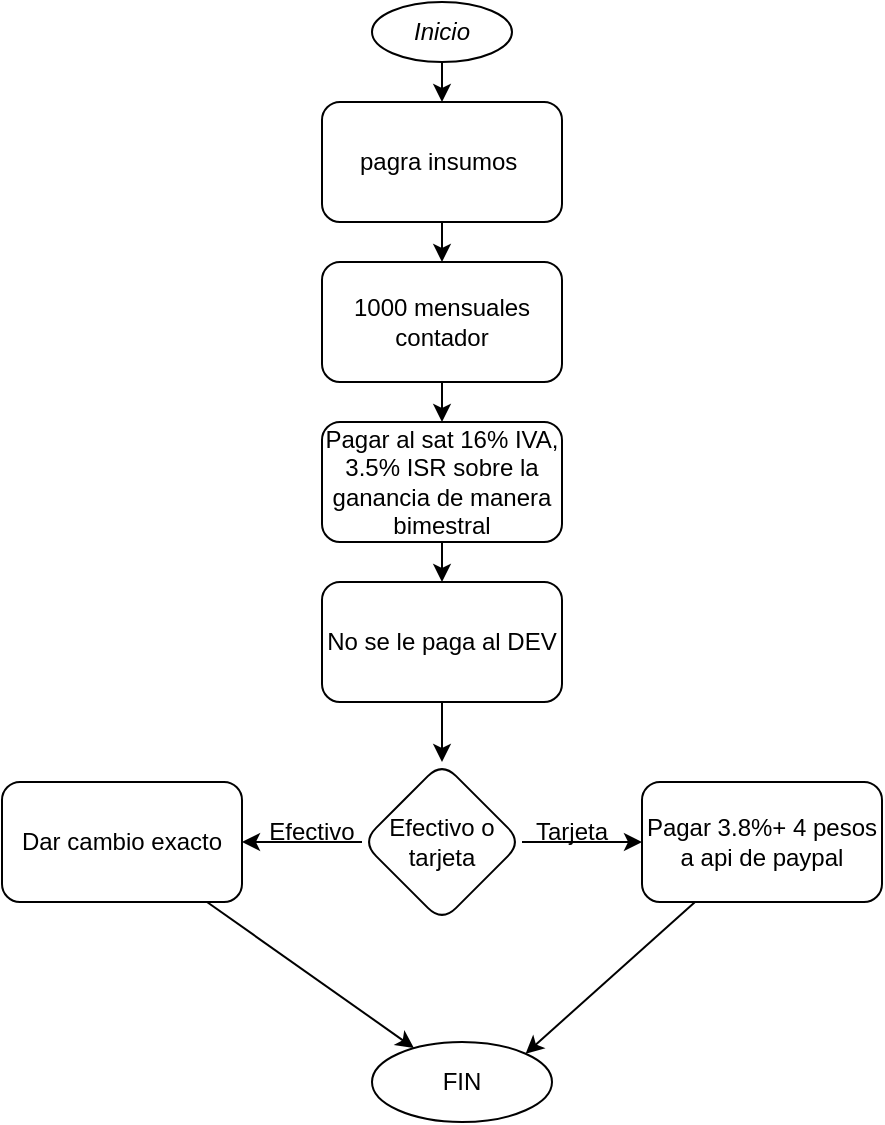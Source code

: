 <mxfile>
    <diagram id="pLGLy2DA_1WLFduSrOu8" name="Page-1">
        <mxGraphModel dx="784" dy="507" grid="1" gridSize="10" guides="1" tooltips="1" connect="1" arrows="1" fold="1" page="1" pageScale="1" pageWidth="850" pageHeight="1100" math="0" shadow="0">
            <root>
                <mxCell id="0"/>
                <mxCell id="1" parent="0"/>
                <mxCell id="3" value="&lt;i&gt;Inicio&lt;/i&gt;" style="ellipse;whiteSpace=wrap;html=1;" vertex="1" parent="1">
                    <mxGeometry x="260" y="60" width="70" height="30" as="geometry"/>
                </mxCell>
                <mxCell id="4" value="" style="endArrow=classic;html=1;exitX=0.5;exitY=1;exitDx=0;exitDy=0;" edge="1" parent="1" source="3" target="5">
                    <mxGeometry width="50" height="50" relative="1" as="geometry">
                        <mxPoint x="380" y="290" as="sourcePoint"/>
                        <mxPoint x="295" y="140" as="targetPoint"/>
                    </mxGeometry>
                </mxCell>
                <mxCell id="5" value="pagra insumos&amp;nbsp;" style="rounded=1;whiteSpace=wrap;html=1;" vertex="1" parent="1">
                    <mxGeometry x="235" y="110" width="120" height="60" as="geometry"/>
                </mxCell>
                <mxCell id="6" value="" style="endArrow=classic;html=1;exitX=0.5;exitY=1;exitDx=0;exitDy=0;" edge="1" parent="1" source="5" target="7">
                    <mxGeometry width="50" height="50" relative="1" as="geometry">
                        <mxPoint x="380" y="290" as="sourcePoint"/>
                        <mxPoint x="295" y="220" as="targetPoint"/>
                    </mxGeometry>
                </mxCell>
                <mxCell id="9" value="" style="edgeStyle=none;html=1;" edge="1" parent="1" source="7" target="8">
                    <mxGeometry relative="1" as="geometry"/>
                </mxCell>
                <mxCell id="7" value="1000 mensuales contador" style="rounded=1;whiteSpace=wrap;html=1;" vertex="1" parent="1">
                    <mxGeometry x="235" y="190" width="120" height="60" as="geometry"/>
                </mxCell>
                <mxCell id="11" value="" style="edgeStyle=none;html=1;" edge="1" parent="1" source="8" target="10">
                    <mxGeometry relative="1" as="geometry"/>
                </mxCell>
                <mxCell id="8" value="Pagar al sat 16% IVA, 3.5% ISR sobre la ganancia de manera bimestral" style="whiteSpace=wrap;html=1;rounded=1;" vertex="1" parent="1">
                    <mxGeometry x="235" y="270" width="120" height="60" as="geometry"/>
                </mxCell>
                <mxCell id="13" value="" style="edgeStyle=none;html=1;" edge="1" parent="1" source="10" target="12">
                    <mxGeometry relative="1" as="geometry"/>
                </mxCell>
                <mxCell id="10" value="No se le paga al DEV" style="whiteSpace=wrap;html=1;rounded=1;" vertex="1" parent="1">
                    <mxGeometry x="235" y="350" width="120" height="60" as="geometry"/>
                </mxCell>
                <mxCell id="17" value="" style="edgeStyle=none;html=1;" edge="1" parent="1" source="12" target="16">
                    <mxGeometry relative="1" as="geometry"/>
                </mxCell>
                <mxCell id="20" value="" style="edgeStyle=none;html=1;" edge="1" parent="1" source="12" target="19">
                    <mxGeometry relative="1" as="geometry"/>
                </mxCell>
                <mxCell id="12" value="Efectivo o tarjeta" style="rhombus;whiteSpace=wrap;html=1;rounded=1;" vertex="1" parent="1">
                    <mxGeometry x="255" y="440" width="80" height="80" as="geometry"/>
                </mxCell>
                <mxCell id="27" style="edgeStyle=none;html=1;entryX=1;entryY=0;entryDx=0;entryDy=0;" edge="1" parent="1" source="16" target="23">
                    <mxGeometry relative="1" as="geometry"/>
                </mxCell>
                <mxCell id="16" value="Pagar 3.8%+ 4 pesos a api de paypal" style="whiteSpace=wrap;html=1;rounded=1;" vertex="1" parent="1">
                    <mxGeometry x="395" y="450" width="120" height="60" as="geometry"/>
                </mxCell>
                <mxCell id="18" value="Tarjeta" style="text;html=1;align=center;verticalAlign=middle;whiteSpace=wrap;rounded=0;" vertex="1" parent="1">
                    <mxGeometry x="330" y="460" width="60" height="30" as="geometry"/>
                </mxCell>
                <mxCell id="24" value="" style="edgeStyle=none;html=1;" edge="1" parent="1" source="19" target="23">
                    <mxGeometry relative="1" as="geometry"/>
                </mxCell>
                <mxCell id="19" value="Dar cambio exacto" style="whiteSpace=wrap;html=1;rounded=1;" vertex="1" parent="1">
                    <mxGeometry x="75" y="450" width="120" height="60" as="geometry"/>
                </mxCell>
                <mxCell id="21" value="Efectivo" style="text;html=1;align=center;verticalAlign=middle;whiteSpace=wrap;rounded=0;" vertex="1" parent="1">
                    <mxGeometry x="200" y="460" width="60" height="30" as="geometry"/>
                </mxCell>
                <mxCell id="23" value="FIN" style="ellipse;whiteSpace=wrap;html=1;rounded=1;" vertex="1" parent="1">
                    <mxGeometry x="260" y="580" width="90" height="40" as="geometry"/>
                </mxCell>
            </root>
        </mxGraphModel>
    </diagram>
</mxfile>